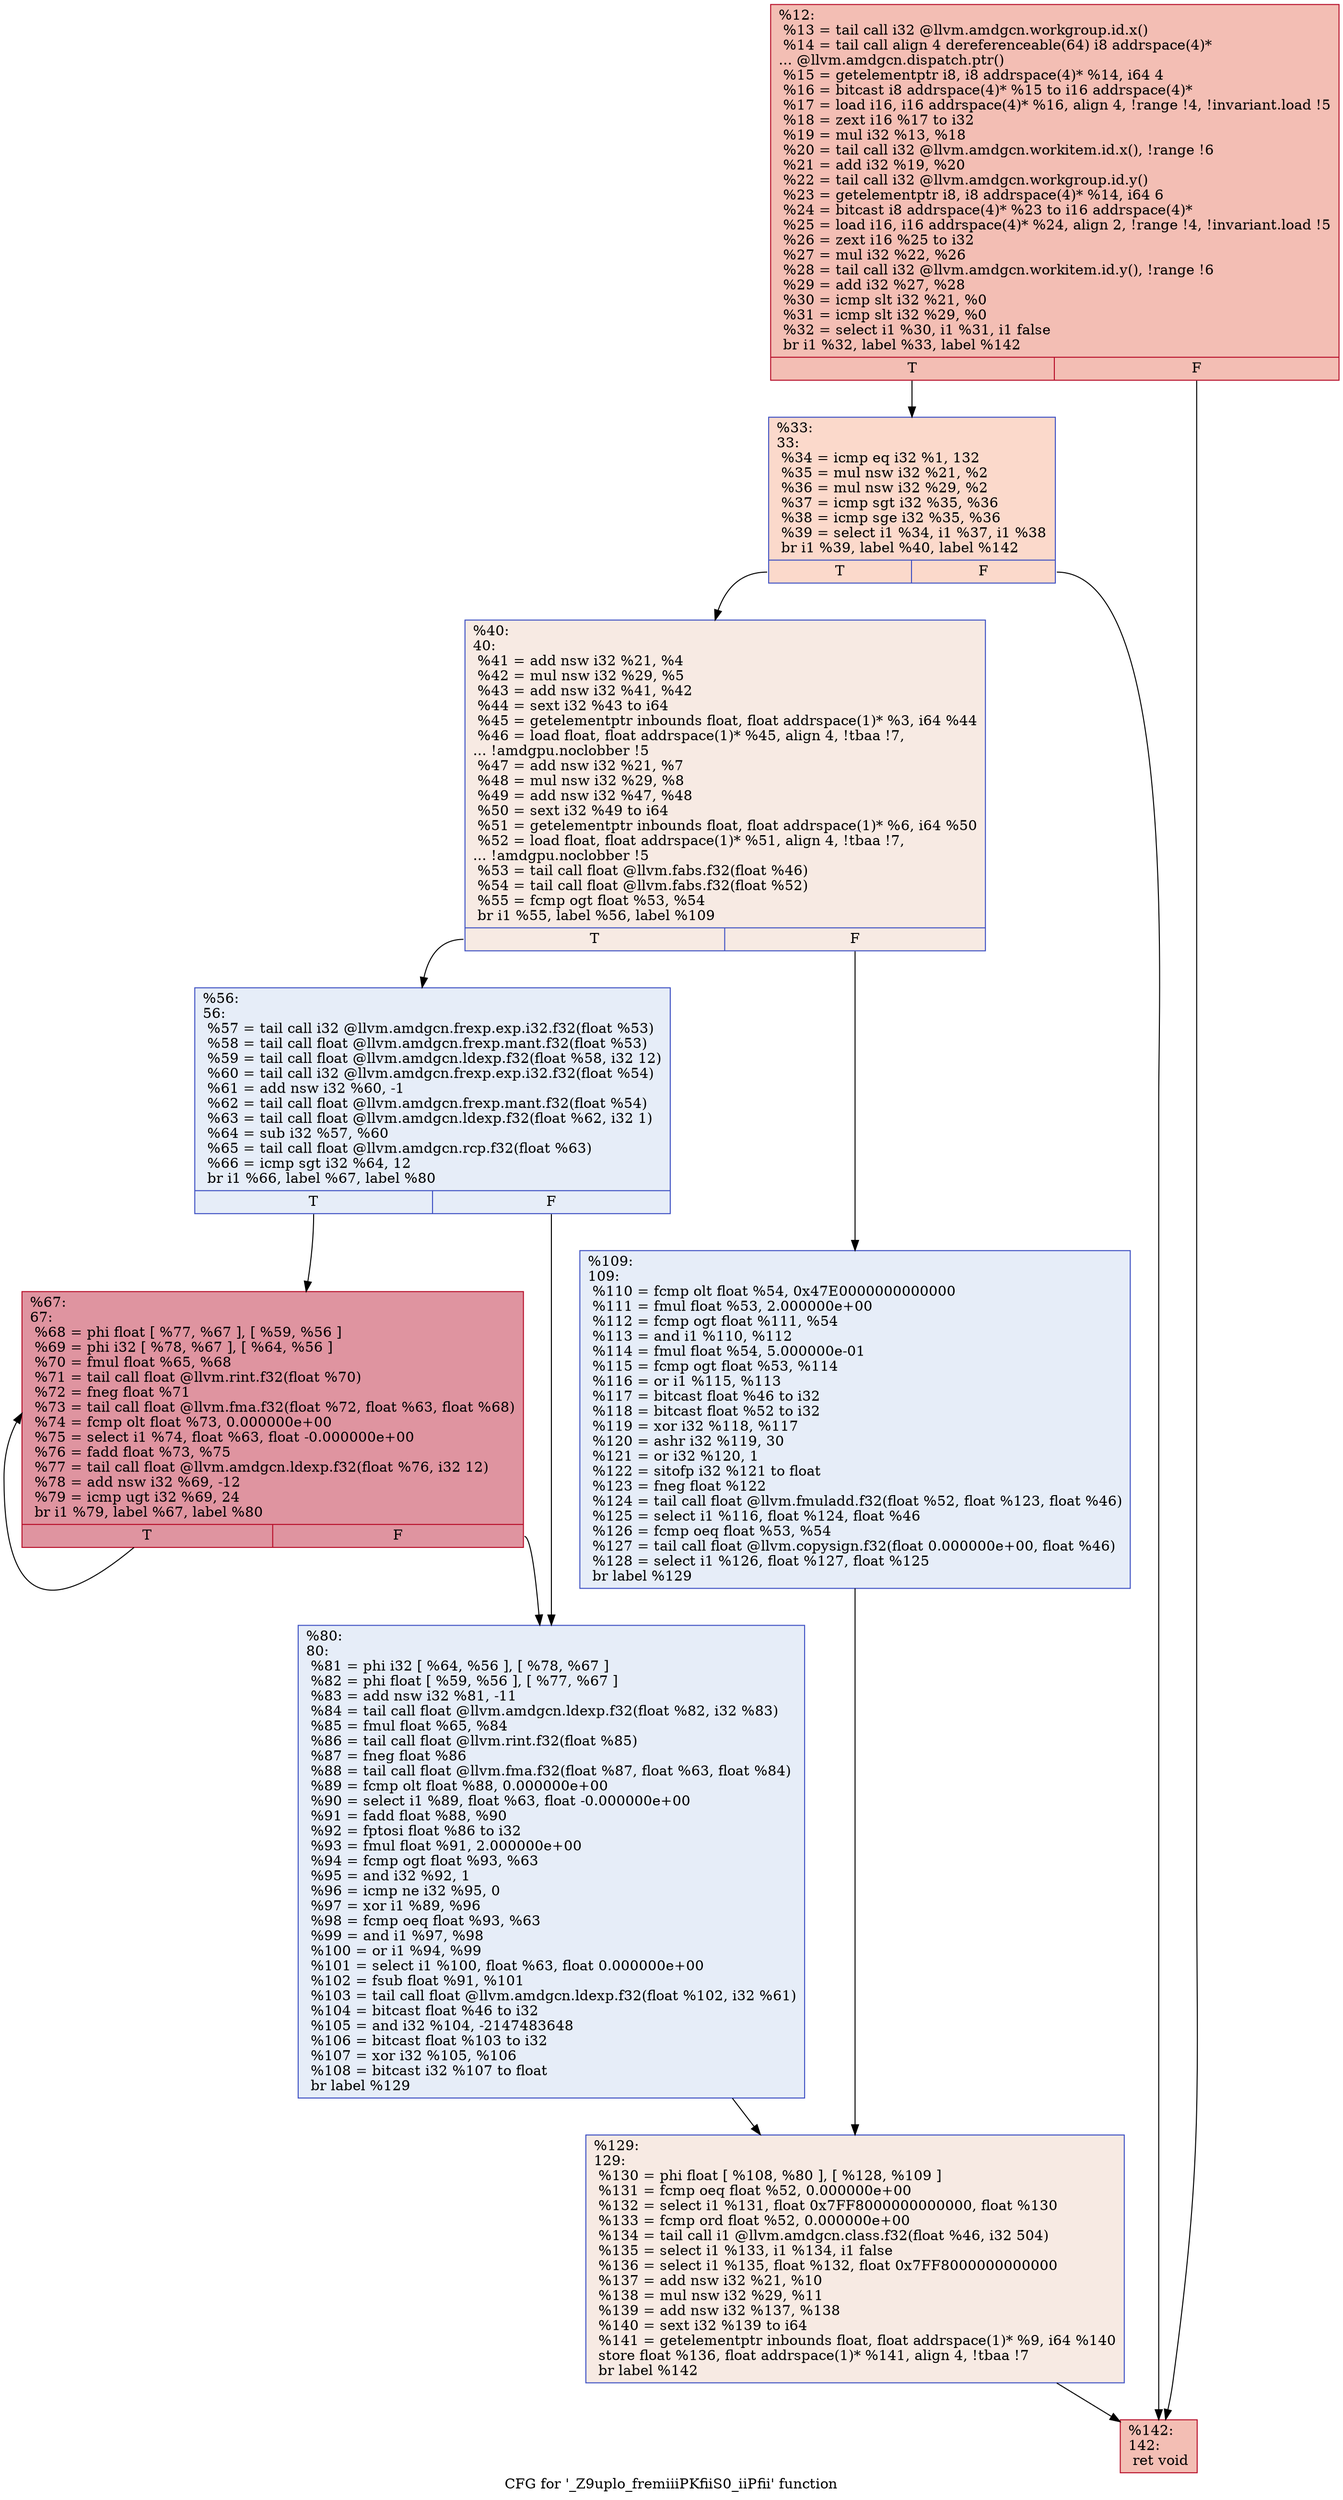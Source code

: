 digraph "CFG for '_Z9uplo_fremiiiPKfiiS0_iiPfii' function" {
	label="CFG for '_Z9uplo_fremiiiPKfiiS0_iiPfii' function";

	Node0x4d270d0 [shape=record,color="#b70d28ff", style=filled, fillcolor="#e36c5570",label="{%12:\l  %13 = tail call i32 @llvm.amdgcn.workgroup.id.x()\l  %14 = tail call align 4 dereferenceable(64) i8 addrspace(4)*\l... @llvm.amdgcn.dispatch.ptr()\l  %15 = getelementptr i8, i8 addrspace(4)* %14, i64 4\l  %16 = bitcast i8 addrspace(4)* %15 to i16 addrspace(4)*\l  %17 = load i16, i16 addrspace(4)* %16, align 4, !range !4, !invariant.load !5\l  %18 = zext i16 %17 to i32\l  %19 = mul i32 %13, %18\l  %20 = tail call i32 @llvm.amdgcn.workitem.id.x(), !range !6\l  %21 = add i32 %19, %20\l  %22 = tail call i32 @llvm.amdgcn.workgroup.id.y()\l  %23 = getelementptr i8, i8 addrspace(4)* %14, i64 6\l  %24 = bitcast i8 addrspace(4)* %23 to i16 addrspace(4)*\l  %25 = load i16, i16 addrspace(4)* %24, align 2, !range !4, !invariant.load !5\l  %26 = zext i16 %25 to i32\l  %27 = mul i32 %22, %26\l  %28 = tail call i32 @llvm.amdgcn.workitem.id.y(), !range !6\l  %29 = add i32 %27, %28\l  %30 = icmp slt i32 %21, %0\l  %31 = icmp slt i32 %29, %0\l  %32 = select i1 %30, i1 %31, i1 false\l  br i1 %32, label %33, label %142\l|{<s0>T|<s1>F}}"];
	Node0x4d270d0:s0 -> Node0x4d28870;
	Node0x4d270d0:s1 -> Node0x4d28900;
	Node0x4d28870 [shape=record,color="#3d50c3ff", style=filled, fillcolor="#f7a88970",label="{%33:\l33:                                               \l  %34 = icmp eq i32 %1, 132\l  %35 = mul nsw i32 %21, %2\l  %36 = mul nsw i32 %29, %2\l  %37 = icmp sgt i32 %35, %36\l  %38 = icmp sge i32 %35, %36\l  %39 = select i1 %34, i1 %37, i1 %38\l  br i1 %39, label %40, label %142\l|{<s0>T|<s1>F}}"];
	Node0x4d28870:s0 -> Node0x4d2bd90;
	Node0x4d28870:s1 -> Node0x4d28900;
	Node0x4d2bd90 [shape=record,color="#3d50c3ff", style=filled, fillcolor="#eed0c070",label="{%40:\l40:                                               \l  %41 = add nsw i32 %21, %4\l  %42 = mul nsw i32 %29, %5\l  %43 = add nsw i32 %41, %42\l  %44 = sext i32 %43 to i64\l  %45 = getelementptr inbounds float, float addrspace(1)* %3, i64 %44\l  %46 = load float, float addrspace(1)* %45, align 4, !tbaa !7,\l... !amdgpu.noclobber !5\l  %47 = add nsw i32 %21, %7\l  %48 = mul nsw i32 %29, %8\l  %49 = add nsw i32 %47, %48\l  %50 = sext i32 %49 to i64\l  %51 = getelementptr inbounds float, float addrspace(1)* %6, i64 %50\l  %52 = load float, float addrspace(1)* %51, align 4, !tbaa !7,\l... !amdgpu.noclobber !5\l  %53 = tail call float @llvm.fabs.f32(float %46)\l  %54 = tail call float @llvm.fabs.f32(float %52)\l  %55 = fcmp ogt float %53, %54\l  br i1 %55, label %56, label %109\l|{<s0>T|<s1>F}}"];
	Node0x4d2bd90:s0 -> Node0x4d2d090;
	Node0x4d2bd90:s1 -> Node0x4d2d120;
	Node0x4d2d090 [shape=record,color="#3d50c3ff", style=filled, fillcolor="#c7d7f070",label="{%56:\l56:                                               \l  %57 = tail call i32 @llvm.amdgcn.frexp.exp.i32.f32(float %53)\l  %58 = tail call float @llvm.amdgcn.frexp.mant.f32(float %53)\l  %59 = tail call float @llvm.amdgcn.ldexp.f32(float %58, i32 12)\l  %60 = tail call i32 @llvm.amdgcn.frexp.exp.i32.f32(float %54)\l  %61 = add nsw i32 %60, -1\l  %62 = tail call float @llvm.amdgcn.frexp.mant.f32(float %54)\l  %63 = tail call float @llvm.amdgcn.ldexp.f32(float %62, i32 1)\l  %64 = sub i32 %57, %60\l  %65 = tail call float @llvm.amdgcn.rcp.f32(float %63)\l  %66 = icmp sgt i32 %64, 12\l  br i1 %66, label %67, label %80\l|{<s0>T|<s1>F}}"];
	Node0x4d2d090:s0 -> Node0x4d2b8c0;
	Node0x4d2d090:s1 -> Node0x4d2e280;
	Node0x4d2b8c0 [shape=record,color="#b70d28ff", style=filled, fillcolor="#b70d2870",label="{%67:\l67:                                               \l  %68 = phi float [ %77, %67 ], [ %59, %56 ]\l  %69 = phi i32 [ %78, %67 ], [ %64, %56 ]\l  %70 = fmul float %65, %68\l  %71 = tail call float @llvm.rint.f32(float %70)\l  %72 = fneg float %71\l  %73 = tail call float @llvm.fma.f32(float %72, float %63, float %68)\l  %74 = fcmp olt float %73, 0.000000e+00\l  %75 = select i1 %74, float %63, float -0.000000e+00\l  %76 = fadd float %73, %75\l  %77 = tail call float @llvm.amdgcn.ldexp.f32(float %76, i32 12)\l  %78 = add nsw i32 %69, -12\l  %79 = icmp ugt i32 %69, 24\l  br i1 %79, label %67, label %80\l|{<s0>T|<s1>F}}"];
	Node0x4d2b8c0:s0 -> Node0x4d2b8c0;
	Node0x4d2b8c0:s1 -> Node0x4d2e280;
	Node0x4d2e280 [shape=record,color="#3d50c3ff", style=filled, fillcolor="#c7d7f070",label="{%80:\l80:                                               \l  %81 = phi i32 [ %64, %56 ], [ %78, %67 ]\l  %82 = phi float [ %59, %56 ], [ %77, %67 ]\l  %83 = add nsw i32 %81, -11\l  %84 = tail call float @llvm.amdgcn.ldexp.f32(float %82, i32 %83)\l  %85 = fmul float %65, %84\l  %86 = tail call float @llvm.rint.f32(float %85)\l  %87 = fneg float %86\l  %88 = tail call float @llvm.fma.f32(float %87, float %63, float %84)\l  %89 = fcmp olt float %88, 0.000000e+00\l  %90 = select i1 %89, float %63, float -0.000000e+00\l  %91 = fadd float %88, %90\l  %92 = fptosi float %86 to i32\l  %93 = fmul float %91, 2.000000e+00\l  %94 = fcmp ogt float %93, %63\l  %95 = and i32 %92, 1\l  %96 = icmp ne i32 %95, 0\l  %97 = xor i1 %89, %96\l  %98 = fcmp oeq float %93, %63\l  %99 = and i1 %97, %98\l  %100 = or i1 %94, %99\l  %101 = select i1 %100, float %63, float 0.000000e+00\l  %102 = fsub float %91, %101\l  %103 = tail call float @llvm.amdgcn.ldexp.f32(float %102, i32 %61)\l  %104 = bitcast float %46 to i32\l  %105 = and i32 %104, -2147483648\l  %106 = bitcast float %103 to i32\l  %107 = xor i32 %105, %106\l  %108 = bitcast i32 %107 to float\l  br label %129\l}"];
	Node0x4d2e280 -> Node0x4d30d30;
	Node0x4d2d120 [shape=record,color="#3d50c3ff", style=filled, fillcolor="#c7d7f070",label="{%109:\l109:                                              \l  %110 = fcmp olt float %54, 0x47E0000000000000\l  %111 = fmul float %53, 2.000000e+00\l  %112 = fcmp ogt float %111, %54\l  %113 = and i1 %110, %112\l  %114 = fmul float %54, 5.000000e-01\l  %115 = fcmp ogt float %53, %114\l  %116 = or i1 %115, %113\l  %117 = bitcast float %46 to i32\l  %118 = bitcast float %52 to i32\l  %119 = xor i32 %118, %117\l  %120 = ashr i32 %119, 30\l  %121 = or i32 %120, 1\l  %122 = sitofp i32 %121 to float\l  %123 = fneg float %122\l  %124 = tail call float @llvm.fmuladd.f32(float %52, float %123, float %46)\l  %125 = select i1 %116, float %124, float %46\l  %126 = fcmp oeq float %53, %54\l  %127 = tail call float @llvm.copysign.f32(float 0.000000e+00, float %46)\l  %128 = select i1 %126, float %127, float %125\l  br label %129\l}"];
	Node0x4d2d120 -> Node0x4d30d30;
	Node0x4d30d30 [shape=record,color="#3d50c3ff", style=filled, fillcolor="#eed0c070",label="{%129:\l129:                                              \l  %130 = phi float [ %108, %80 ], [ %128, %109 ]\l  %131 = fcmp oeq float %52, 0.000000e+00\l  %132 = select i1 %131, float 0x7FF8000000000000, float %130\l  %133 = fcmp ord float %52, 0.000000e+00\l  %134 = tail call i1 @llvm.amdgcn.class.f32(float %46, i32 504)\l  %135 = select i1 %133, i1 %134, i1 false\l  %136 = select i1 %135, float %132, float 0x7FF8000000000000\l  %137 = add nsw i32 %21, %10\l  %138 = mul nsw i32 %29, %11\l  %139 = add nsw i32 %137, %138\l  %140 = sext i32 %139 to i64\l  %141 = getelementptr inbounds float, float addrspace(1)* %9, i64 %140\l  store float %136, float addrspace(1)* %141, align 4, !tbaa !7\l  br label %142\l}"];
	Node0x4d30d30 -> Node0x4d28900;
	Node0x4d28900 [shape=record,color="#b70d28ff", style=filled, fillcolor="#e36c5570",label="{%142:\l142:                                              \l  ret void\l}"];
}
